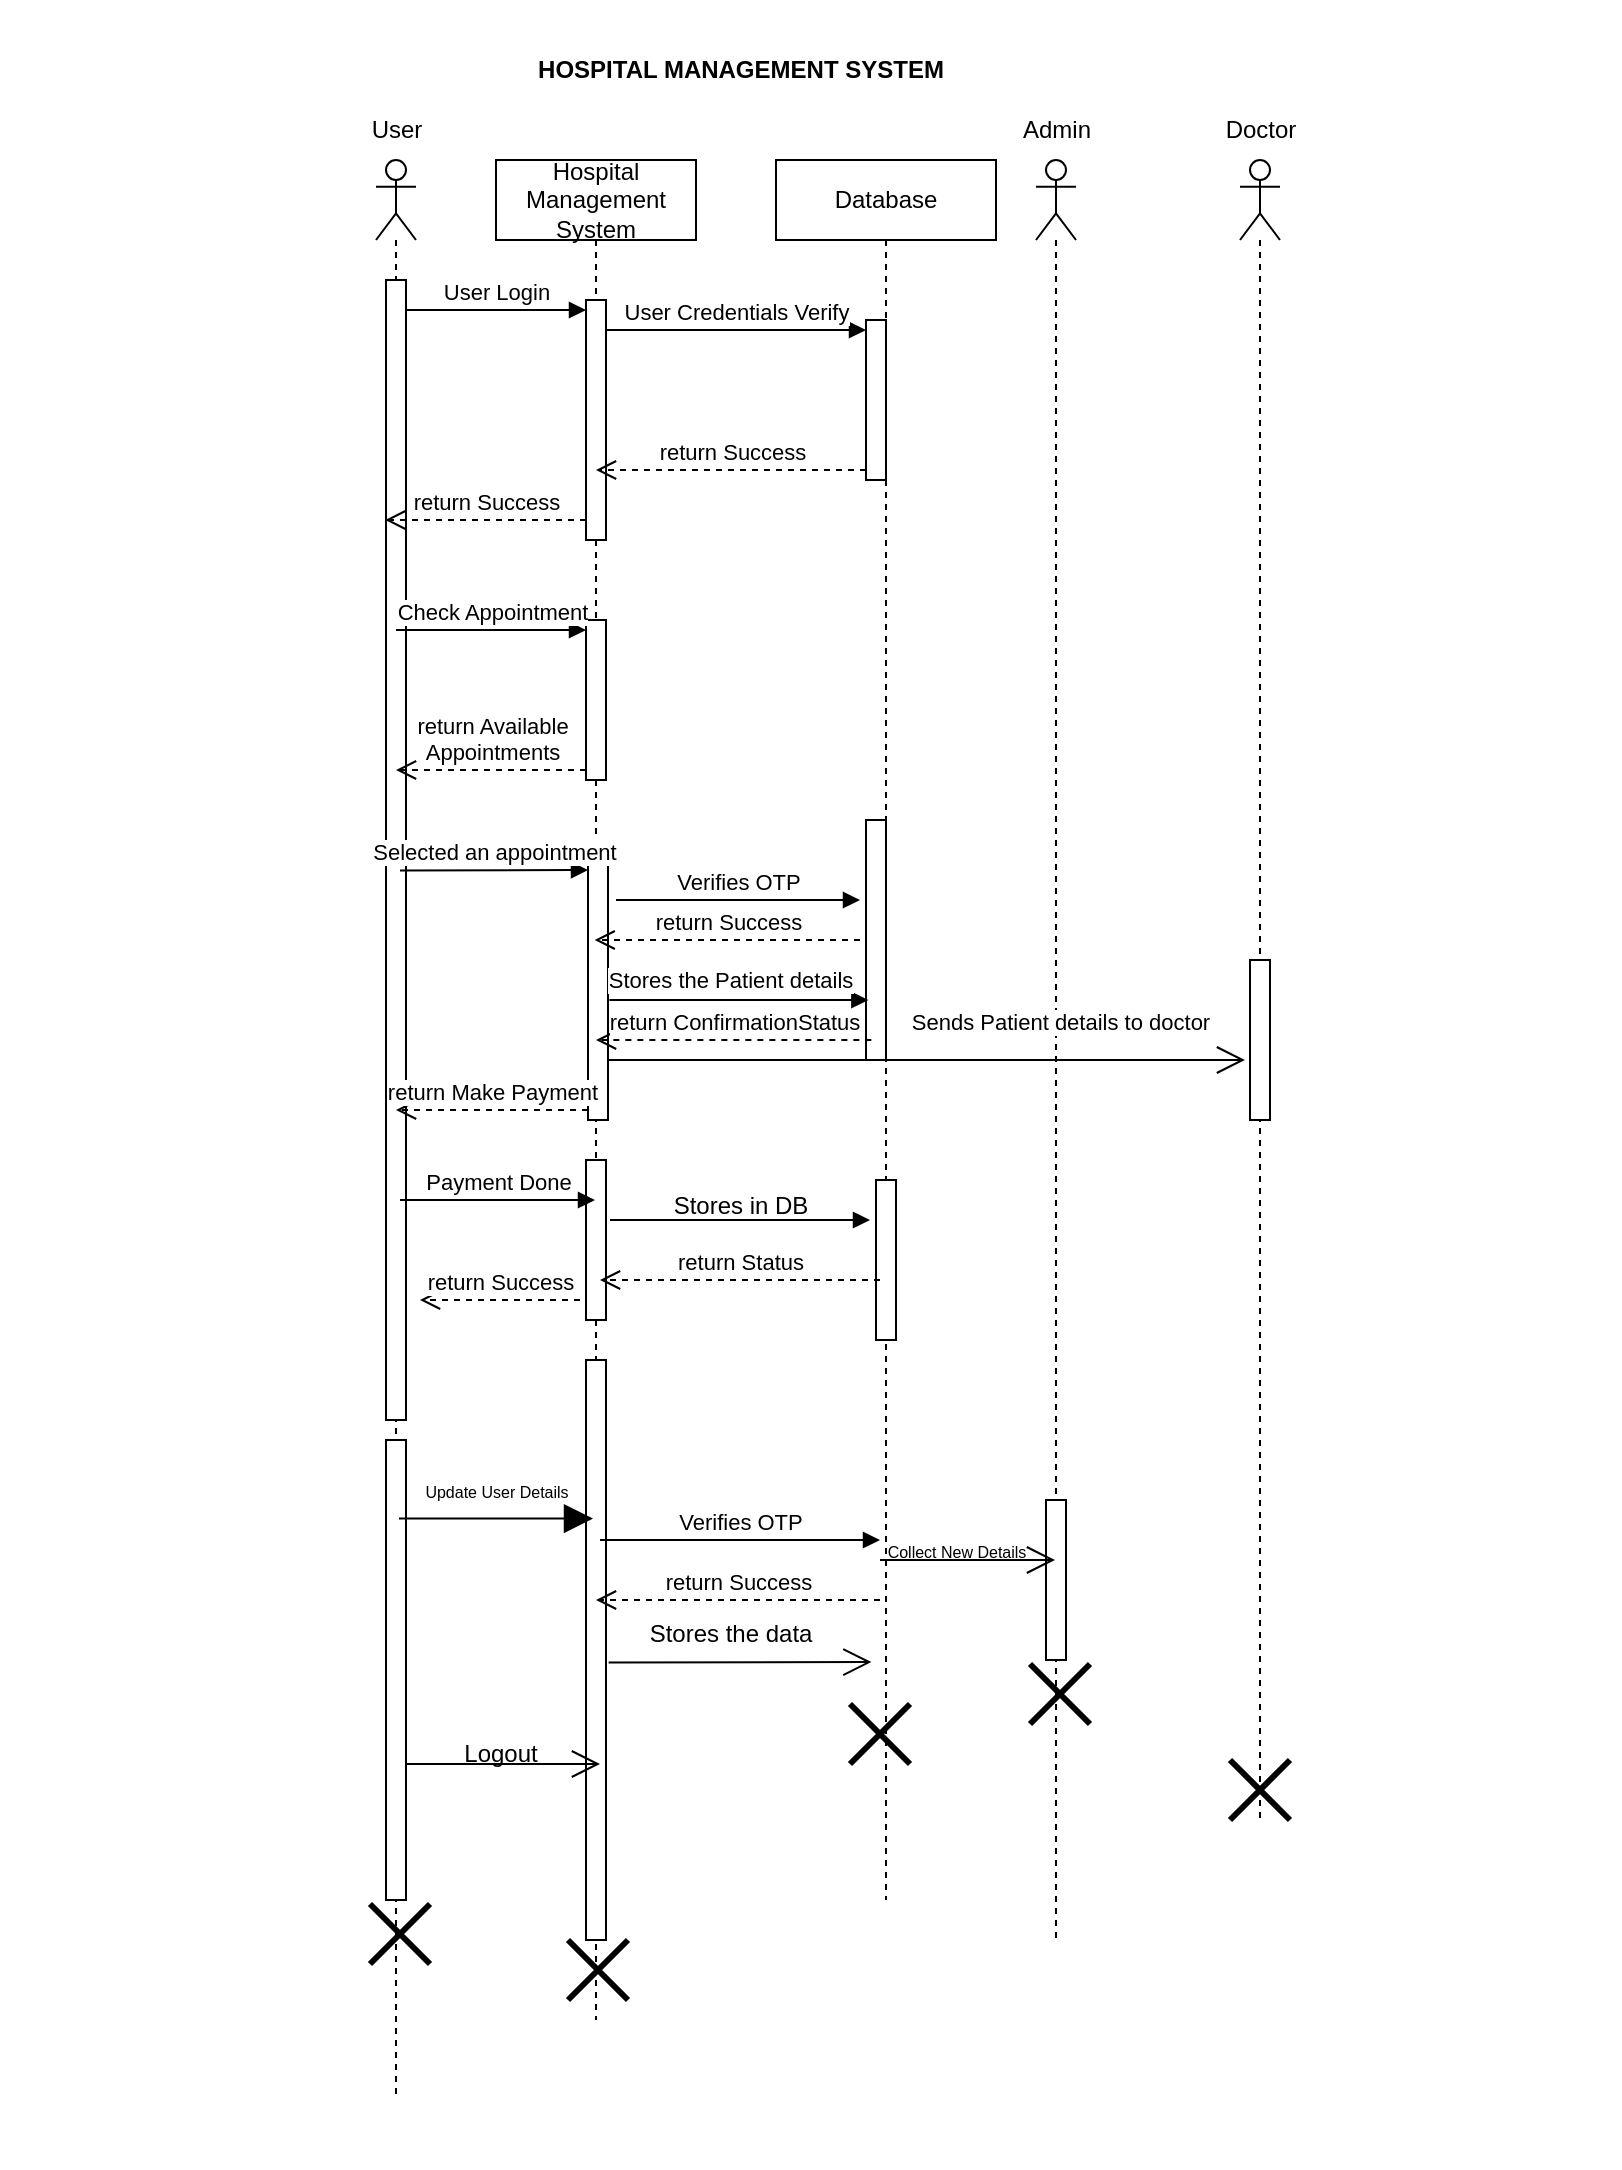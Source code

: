 <mxfile version="24.6.2" type="device">
  <diagram name="Page-1" id="2YBvvXClWsGukQMizWep">
    <mxGraphModel dx="1134" dy="649" grid="1" gridSize="10" guides="1" tooltips="1" connect="1" arrows="1" fold="1" page="1" pageScale="1" pageWidth="850" pageHeight="1100" math="0" shadow="0">
      <root>
        <mxCell id="0" />
        <mxCell id="1" parent="0" />
        <mxCell id="_d03BOu2bw-sFQH5d7TZ-2" value="" style="shape=umlLifeline;perimeter=lifelinePerimeter;whiteSpace=wrap;html=1;container=1;dropTarget=0;collapsible=0;recursiveResize=0;outlineConnect=0;portConstraint=eastwest;newEdgeStyle={&quot;curved&quot;:0,&quot;rounded&quot;:0};participant=umlActor;" parent="1" vertex="1">
          <mxGeometry x="198" y="80" width="20" height="970" as="geometry" />
        </mxCell>
        <mxCell id="_d03BOu2bw-sFQH5d7TZ-51" value="" style="html=1;points=[[0,0,0,0,5],[0,1,0,0,-5],[1,0,0,0,5],[1,1,0,0,-5]];perimeter=orthogonalPerimeter;outlineConnect=0;targetShapes=umlLifeline;portConstraint=eastwest;newEdgeStyle={&quot;curved&quot;:0,&quot;rounded&quot;:0};" parent="_d03BOu2bw-sFQH5d7TZ-2" vertex="1">
          <mxGeometry x="5" y="60" width="10" height="570" as="geometry" />
        </mxCell>
        <mxCell id="_d03BOu2bw-sFQH5d7TZ-56" value="" style="html=1;points=[[0,0,0,0,5],[0,1,0,0,-5],[1,0,0,0,5],[1,1,0,0,-5]];perimeter=orthogonalPerimeter;outlineConnect=0;targetShapes=umlLifeline;portConstraint=eastwest;newEdgeStyle={&quot;curved&quot;:0,&quot;rounded&quot;:0};" parent="_d03BOu2bw-sFQH5d7TZ-2" vertex="1">
          <mxGeometry x="5" y="640" width="10" height="230" as="geometry" />
        </mxCell>
        <mxCell id="_d03BOu2bw-sFQH5d7TZ-3" value="User" style="text;html=1;align=center;verticalAlign=middle;resizable=0;points=[];autosize=1;strokeColor=none;fillColor=none;" parent="1" vertex="1">
          <mxGeometry x="183" y="50" width="50" height="30" as="geometry" />
        </mxCell>
        <mxCell id="_d03BOu2bw-sFQH5d7TZ-4" value="Hospital Management System" style="shape=umlLifeline;perimeter=lifelinePerimeter;whiteSpace=wrap;html=1;container=1;dropTarget=0;collapsible=0;recursiveResize=0;outlineConnect=0;portConstraint=eastwest;newEdgeStyle={&quot;curved&quot;:0,&quot;rounded&quot;:0};" parent="1" vertex="1">
          <mxGeometry x="258" y="80" width="100" height="930" as="geometry" />
        </mxCell>
        <mxCell id="_d03BOu2bw-sFQH5d7TZ-13" value="return Success" style="html=1;verticalAlign=bottom;endArrow=open;dashed=1;endSize=8;curved=0;rounded=0;exitX=0;exitY=1;exitDx=0;exitDy=-5;" parent="_d03BOu2bw-sFQH5d7TZ-4" edge="1">
          <mxGeometry relative="1" as="geometry">
            <mxPoint x="-55.409" y="180" as="targetPoint" />
            <mxPoint x="45" y="180" as="sourcePoint" />
          </mxGeometry>
        </mxCell>
        <mxCell id="_d03BOu2bw-sFQH5d7TZ-14" value="" style="html=1;points=[[0,0,0,0,5],[0,1,0,0,-5],[1,0,0,0,5],[1,1,0,0,-5]];perimeter=orthogonalPerimeter;outlineConnect=0;targetShapes=umlLifeline;portConstraint=eastwest;newEdgeStyle={&quot;curved&quot;:0,&quot;rounded&quot;:0};" parent="_d03BOu2bw-sFQH5d7TZ-4" vertex="1">
          <mxGeometry x="45" y="70" width="10" height="120" as="geometry" />
        </mxCell>
        <mxCell id="_d03BOu2bw-sFQH5d7TZ-18" value="" style="html=1;points=[[0,0,0,0,5],[0,1,0,0,-5],[1,0,0,0,5],[1,1,0,0,-5]];perimeter=orthogonalPerimeter;outlineConnect=0;targetShapes=umlLifeline;portConstraint=eastwest;newEdgeStyle={&quot;curved&quot;:0,&quot;rounded&quot;:0};" parent="_d03BOu2bw-sFQH5d7TZ-4" vertex="1">
          <mxGeometry x="45" y="230" width="10" height="80" as="geometry" />
        </mxCell>
        <mxCell id="_d03BOu2bw-sFQH5d7TZ-25" value="" style="html=1;points=[[0,0,0,0,5],[0,1,0,0,-5],[1,0,0,0,5],[1,1,0,0,-5]];perimeter=orthogonalPerimeter;outlineConnect=0;targetShapes=umlLifeline;portConstraint=eastwest;newEdgeStyle={&quot;curved&quot;:0,&quot;rounded&quot;:0};" parent="_d03BOu2bw-sFQH5d7TZ-4" vertex="1">
          <mxGeometry x="46" y="350" width="10" height="130" as="geometry" />
        </mxCell>
        <mxCell id="_d03BOu2bw-sFQH5d7TZ-47" value="" style="html=1;points=[[0,0,0,0,5],[0,1,0,0,-5],[1,0,0,0,5],[1,1,0,0,-5]];perimeter=orthogonalPerimeter;outlineConnect=0;targetShapes=umlLifeline;portConstraint=eastwest;newEdgeStyle={&quot;curved&quot;:0,&quot;rounded&quot;:0};" parent="_d03BOu2bw-sFQH5d7TZ-4" vertex="1">
          <mxGeometry x="45" y="600" width="10" height="290" as="geometry" />
        </mxCell>
        <mxCell id="_d03BOu2bw-sFQH5d7TZ-64" value="" style="shape=umlDestroy;whiteSpace=wrap;html=1;strokeWidth=3;targetShapes=umlLifeline;" parent="_d03BOu2bw-sFQH5d7TZ-4" vertex="1">
          <mxGeometry x="36" y="890" width="30" height="30" as="geometry" />
        </mxCell>
        <mxCell id="UFNf3k4EdTvCSGpk00fa-2" value="" style="html=1;points=[[0,0,0,0,5],[0,1,0,0,-5],[1,0,0,0,5],[1,1,0,0,-5]];perimeter=orthogonalPerimeter;outlineConnect=0;targetShapes=umlLifeline;portConstraint=eastwest;newEdgeStyle={&quot;curved&quot;:0,&quot;rounded&quot;:0};" parent="_d03BOu2bw-sFQH5d7TZ-4" vertex="1">
          <mxGeometry x="45" y="500" width="10" height="80" as="geometry" />
        </mxCell>
        <mxCell id="_d03BOu2bw-sFQH5d7TZ-5" value="Database" style="shape=umlLifeline;perimeter=lifelinePerimeter;whiteSpace=wrap;html=1;container=1;dropTarget=0;collapsible=0;recursiveResize=0;outlineConnect=0;portConstraint=eastwest;newEdgeStyle={&quot;curved&quot;:0,&quot;rounded&quot;:0};" parent="1" vertex="1">
          <mxGeometry x="398" y="80" width="110" height="870" as="geometry" />
        </mxCell>
        <mxCell id="_d03BOu2bw-sFQH5d7TZ-15" value="" style="html=1;points=[[0,0,0,0,5],[0,1,0,0,-5],[1,0,0,0,5],[1,1,0,0,-5]];perimeter=orthogonalPerimeter;outlineConnect=0;targetShapes=umlLifeline;portConstraint=eastwest;newEdgeStyle={&quot;curved&quot;:0,&quot;rounded&quot;:0};" parent="_d03BOu2bw-sFQH5d7TZ-5" vertex="1">
          <mxGeometry x="45" y="80" width="10" height="80" as="geometry" />
        </mxCell>
        <mxCell id="_d03BOu2bw-sFQH5d7TZ-28" value="" style="html=1;points=[[0,0,0,0,5],[0,1,0,0,-5],[1,0,0,0,5],[1,1,0,0,-5]];perimeter=orthogonalPerimeter;outlineConnect=0;targetShapes=umlLifeline;portConstraint=eastwest;newEdgeStyle={&quot;curved&quot;:0,&quot;rounded&quot;:0};" parent="_d03BOu2bw-sFQH5d7TZ-5" vertex="1">
          <mxGeometry x="45" y="330" width="10" height="120" as="geometry" />
        </mxCell>
        <mxCell id="PATUF-ThluSDB5zZ_g1W-3" value="" style="html=1;points=[[0,0,0,0,5],[0,1,0,0,-5],[1,0,0,0,5],[1,1,0,0,-5]];perimeter=orthogonalPerimeter;outlineConnect=0;targetShapes=umlLifeline;portConstraint=eastwest;newEdgeStyle={&quot;curved&quot;:0,&quot;rounded&quot;:0};" parent="_d03BOu2bw-sFQH5d7TZ-5" vertex="1">
          <mxGeometry x="50" y="510" width="10" height="80" as="geometry" />
        </mxCell>
        <mxCell id="_d03BOu2bw-sFQH5d7TZ-6" value="" style="shape=umlLifeline;perimeter=lifelinePerimeter;whiteSpace=wrap;html=1;container=1;dropTarget=0;collapsible=0;recursiveResize=0;outlineConnect=0;portConstraint=eastwest;newEdgeStyle={&quot;curved&quot;:0,&quot;rounded&quot;:0};participant=umlActor;" parent="1" vertex="1">
          <mxGeometry x="528" y="80" width="20" height="890" as="geometry" />
        </mxCell>
        <mxCell id="UFNf3k4EdTvCSGpk00fa-11" value="" style="html=1;points=[[0,0,0,0,5],[0,1,0,0,-5],[1,0,0,0,5],[1,1,0,0,-5]];perimeter=orthogonalPerimeter;outlineConnect=0;targetShapes=umlLifeline;portConstraint=eastwest;newEdgeStyle={&quot;curved&quot;:0,&quot;rounded&quot;:0};" parent="_d03BOu2bw-sFQH5d7TZ-6" vertex="1">
          <mxGeometry x="5" y="670" width="10" height="80" as="geometry" />
        </mxCell>
        <mxCell id="_d03BOu2bw-sFQH5d7TZ-7" value="Admin" style="text;html=1;align=center;verticalAlign=middle;resizable=0;points=[];autosize=1;strokeColor=none;fillColor=none;" parent="1" vertex="1">
          <mxGeometry x="508" y="50" width="60" height="30" as="geometry" />
        </mxCell>
        <mxCell id="_d03BOu2bw-sFQH5d7TZ-12" value="User Login" style="html=1;verticalAlign=bottom;endArrow=block;curved=0;rounded=0;entryX=0;entryY=0;entryDx=0;entryDy=5;" parent="1" source="_d03BOu2bw-sFQH5d7TZ-51" target="_d03BOu2bw-sFQH5d7TZ-14" edge="1">
          <mxGeometry relative="1" as="geometry">
            <mxPoint x="220" y="155" as="sourcePoint" />
            <mxPoint x="308" y="155" as="targetPoint" />
          </mxGeometry>
        </mxCell>
        <mxCell id="_d03BOu2bw-sFQH5d7TZ-16" value="User Credentials Verify" style="html=1;verticalAlign=bottom;endArrow=block;curved=0;rounded=0;entryX=0;entryY=0;entryDx=0;entryDy=5;" parent="1" source="_d03BOu2bw-sFQH5d7TZ-14" target="_d03BOu2bw-sFQH5d7TZ-15" edge="1">
          <mxGeometry relative="1" as="geometry">
            <mxPoint x="318" y="165" as="sourcePoint" />
          </mxGeometry>
        </mxCell>
        <mxCell id="_d03BOu2bw-sFQH5d7TZ-17" value="return Success" style="html=1;verticalAlign=bottom;endArrow=open;dashed=1;endSize=8;curved=0;rounded=0;exitX=0;exitY=1;exitDx=0;exitDy=-5;" parent="1" source="_d03BOu2bw-sFQH5d7TZ-15" target="_d03BOu2bw-sFQH5d7TZ-4" edge="1">
          <mxGeometry relative="1" as="geometry">
            <mxPoint x="318" y="240" as="targetPoint" />
          </mxGeometry>
        </mxCell>
        <mxCell id="_d03BOu2bw-sFQH5d7TZ-19" value="Check Appointment" style="html=1;verticalAlign=bottom;endArrow=block;curved=0;rounded=0;entryX=0;entryY=0;entryDx=0;entryDy=5;" parent="1" source="_d03BOu2bw-sFQH5d7TZ-2" target="_d03BOu2bw-sFQH5d7TZ-18" edge="1">
          <mxGeometry relative="1" as="geometry">
            <mxPoint x="233" y="315" as="sourcePoint" />
          </mxGeometry>
        </mxCell>
        <mxCell id="_d03BOu2bw-sFQH5d7TZ-20" value="return Available&lt;div&gt;Appointments&lt;/div&gt;" style="html=1;verticalAlign=bottom;endArrow=open;dashed=1;endSize=8;curved=0;rounded=0;exitX=0;exitY=1;exitDx=0;exitDy=-5;" parent="1" source="_d03BOu2bw-sFQH5d7TZ-18" target="_d03BOu2bw-sFQH5d7TZ-2" edge="1">
          <mxGeometry x="0.005" relative="1" as="geometry">
            <mxPoint x="233" y="385" as="targetPoint" />
            <mxPoint as="offset" />
          </mxGeometry>
        </mxCell>
        <mxCell id="_d03BOu2bw-sFQH5d7TZ-23" value="" style="html=1;verticalAlign=bottom;endArrow=block;curved=0;rounded=0;" parent="1" edge="1">
          <mxGeometry width="80" relative="1" as="geometry">
            <mxPoint x="314.68" y="500" as="sourcePoint" />
            <mxPoint x="444.18" y="500" as="targetPoint" />
          </mxGeometry>
        </mxCell>
        <mxCell id="_d03BOu2bw-sFQH5d7TZ-31" value="Stores the Patient details" style="edgeLabel;html=1;align=center;verticalAlign=middle;resizable=0;points=[];" parent="_d03BOu2bw-sFQH5d7TZ-23" vertex="1" connectable="0">
          <mxGeometry x="-0.162" y="5" relative="1" as="geometry">
            <mxPoint x="6" y="-5" as="offset" />
          </mxGeometry>
        </mxCell>
        <mxCell id="_d03BOu2bw-sFQH5d7TZ-26" value="Selected an appointment" style="html=1;verticalAlign=bottom;endArrow=block;curved=0;rounded=0;entryX=0;entryY=0;entryDx=0;entryDy=5;exitX=0.7;exitY=0.518;exitDx=0;exitDy=0;exitPerimeter=0;" parent="1" source="_d03BOu2bw-sFQH5d7TZ-51" target="_d03BOu2bw-sFQH5d7TZ-25" edge="1">
          <mxGeometry relative="1" as="geometry">
            <mxPoint x="220" y="435" as="sourcePoint" />
          </mxGeometry>
        </mxCell>
        <mxCell id="_d03BOu2bw-sFQH5d7TZ-27" value="return Make Payment" style="html=1;verticalAlign=bottom;endArrow=open;dashed=1;endSize=8;curved=0;rounded=0;exitX=0;exitY=1;exitDx=0;exitDy=-5;" parent="1" source="_d03BOu2bw-sFQH5d7TZ-25" target="_d03BOu2bw-sFQH5d7TZ-2" edge="1">
          <mxGeometry relative="1" as="geometry">
            <mxPoint x="234" y="505" as="targetPoint" />
          </mxGeometry>
        </mxCell>
        <mxCell id="_d03BOu2bw-sFQH5d7TZ-32" value="return ConfirmationStatus" style="html=1;verticalAlign=bottom;endArrow=open;dashed=1;endSize=8;curved=0;rounded=0;exitX=0;exitY=1;exitDx=0;exitDy=-5;" parent="1" edge="1">
          <mxGeometry relative="1" as="geometry">
            <mxPoint x="308.004" y="520" as="targetPoint" />
            <mxPoint x="445.68" y="520" as="sourcePoint" />
          </mxGeometry>
        </mxCell>
        <mxCell id="_d03BOu2bw-sFQH5d7TZ-35" value="Verifies OTP" style="html=1;verticalAlign=bottom;endArrow=block;curved=0;rounded=0;" parent="1" edge="1">
          <mxGeometry relative="1" as="geometry">
            <mxPoint x="318" y="450" as="sourcePoint" />
            <mxPoint x="440" y="450" as="targetPoint" />
          </mxGeometry>
        </mxCell>
        <mxCell id="_d03BOu2bw-sFQH5d7TZ-36" value="return Success" style="html=1;verticalAlign=bottom;endArrow=open;dashed=1;endSize=8;curved=0;rounded=0;" parent="1" edge="1">
          <mxGeometry relative="1" as="geometry">
            <mxPoint x="307.324" y="470" as="targetPoint" />
            <mxPoint x="440" y="470" as="sourcePoint" />
          </mxGeometry>
        </mxCell>
        <mxCell id="_d03BOu2bw-sFQH5d7TZ-52" value="" style="endArrow=open;endFill=1;endSize=12;html=1;rounded=0;exitX=-0.014;exitY=0.74;exitDx=0;exitDy=0;exitPerimeter=0;" parent="1" edge="1">
          <mxGeometry width="160" relative="1" as="geometry">
            <mxPoint x="314.3" y="831.25" as="sourcePoint" />
            <mxPoint x="445.7" y="831.05" as="targetPoint" />
          </mxGeometry>
        </mxCell>
        <mxCell id="_d03BOu2bw-sFQH5d7TZ-54" value="Stores the data" style="text;html=1;align=center;verticalAlign=middle;resizable=0;points=[];autosize=1;strokeColor=none;fillColor=none;" parent="1" vertex="1">
          <mxGeometry x="325" y="802" width="100" height="30" as="geometry" />
        </mxCell>
        <mxCell id="_d03BOu2bw-sFQH5d7TZ-58" value="" style="endArrow=block;endFill=1;endSize=12;html=1;rounded=0;verticalAlign=bottom;curved=0;" parent="1" edge="1">
          <mxGeometry width="160" relative="1" as="geometry">
            <mxPoint x="209.5" y="759.29" as="sourcePoint" />
            <mxPoint x="306.5" y="759.29" as="targetPoint" />
          </mxGeometry>
        </mxCell>
        <mxCell id="_d03BOu2bw-sFQH5d7TZ-59" value="&lt;font style=&quot;font-size: 8px;&quot;&gt;Update User Details&lt;/font&gt;" style="text;html=1;align=center;verticalAlign=middle;resizable=0;points=[];autosize=1;strokeColor=none;fillColor=none;" parent="1" vertex="1">
          <mxGeometry x="208" y="730" width="100" height="30" as="geometry" />
        </mxCell>
        <mxCell id="_d03BOu2bw-sFQH5d7TZ-60" value="" style="endArrow=open;endFill=1;endSize=12;html=1;rounded=0;" parent="1" source="_d03BOu2bw-sFQH5d7TZ-56" edge="1">
          <mxGeometry width="160" relative="1" as="geometry">
            <mxPoint x="220" y="882" as="sourcePoint" />
            <mxPoint x="310" y="882" as="targetPoint" />
          </mxGeometry>
        </mxCell>
        <mxCell id="_d03BOu2bw-sFQH5d7TZ-61" value="Logout" style="text;html=1;align=center;verticalAlign=middle;resizable=0;points=[];autosize=1;strokeColor=none;fillColor=none;" parent="1" vertex="1">
          <mxGeometry x="230" y="862" width="60" height="30" as="geometry" />
        </mxCell>
        <mxCell id="_d03BOu2bw-sFQH5d7TZ-63" value="" style="shape=umlDestroy;whiteSpace=wrap;html=1;strokeWidth=3;targetShapes=umlLifeline;" parent="1" vertex="1">
          <mxGeometry x="195" y="952" width="30" height="30" as="geometry" />
        </mxCell>
        <mxCell id="_d03BOu2bw-sFQH5d7TZ-65" value="" style="shape=umlDestroy;whiteSpace=wrap;html=1;strokeWidth=3;targetShapes=umlLifeline;" parent="1" vertex="1">
          <mxGeometry x="435" y="852" width="30" height="30" as="geometry" />
        </mxCell>
        <mxCell id="_d03BOu2bw-sFQH5d7TZ-66" value="" style="shape=umlDestroy;whiteSpace=wrap;html=1;strokeWidth=3;targetShapes=umlLifeline;" parent="1" vertex="1">
          <mxGeometry x="525" y="832" width="30" height="30" as="geometry" />
        </mxCell>
        <mxCell id="_d03BOu2bw-sFQH5d7TZ-68" value="" style="text;strokeColor=none;fillColor=none;align=left;verticalAlign=middle;spacingTop=-1;spacingLeft=4;spacingRight=4;rotatable=0;labelPosition=right;points=[];portConstraint=eastwest;" parent="1" vertex="1">
          <mxGeometry x="10" y="360" width="20" height="14" as="geometry" />
        </mxCell>
        <mxCell id="_d03BOu2bw-sFQH5d7TZ-69" value="" style="text;strokeColor=none;fillColor=none;align=left;verticalAlign=middle;spacingTop=-1;spacingLeft=4;spacingRight=4;rotatable=0;labelPosition=right;points=[];portConstraint=eastwest;" parent="1" vertex="1">
          <mxGeometry x="800" y="430" width="20" height="14" as="geometry" />
        </mxCell>
        <mxCell id="_d03BOu2bw-sFQH5d7TZ-70" value="" style="text;strokeColor=none;fillColor=none;align=left;verticalAlign=middle;spacingTop=-1;spacingLeft=4;spacingRight=4;rotatable=0;labelPosition=right;points=[];portConstraint=eastwest;" parent="1" vertex="1">
          <mxGeometry x="405" width="20" height="14" as="geometry" />
        </mxCell>
        <mxCell id="_d03BOu2bw-sFQH5d7TZ-71" value="" style="text;strokeColor=none;fillColor=none;align=left;verticalAlign=middle;spacingTop=-1;spacingLeft=4;spacingRight=4;rotatable=0;labelPosition=right;points=[];portConstraint=eastwest;" parent="1" vertex="1">
          <mxGeometry x="422" y="940" width="20" height="14" as="geometry" />
        </mxCell>
        <mxCell id="UFNf3k4EdTvCSGpk00fa-1" value="Payment Done" style="html=1;verticalAlign=bottom;endArrow=block;curved=0;rounded=0;" parent="1" target="_d03BOu2bw-sFQH5d7TZ-4" edge="1">
          <mxGeometry width="80" relative="1" as="geometry">
            <mxPoint x="210" y="600" as="sourcePoint" />
            <mxPoint x="290" y="600" as="targetPoint" />
          </mxGeometry>
        </mxCell>
        <mxCell id="UFNf3k4EdTvCSGpk00fa-3" value="" style="endArrow=block;endFill=1;html=1;edgeStyle=orthogonalEdgeStyle;align=left;verticalAlign=top;rounded=0;" parent="1" edge="1">
          <mxGeometry x="-1" relative="1" as="geometry">
            <mxPoint x="315" y="610" as="sourcePoint" />
            <mxPoint x="445" y="610" as="targetPoint" />
            <Array as="points">
              <mxPoint x="345" y="610" />
              <mxPoint x="345" y="610" />
            </Array>
          </mxGeometry>
        </mxCell>
        <mxCell id="UFNf3k4EdTvCSGpk00fa-5" value="Stores in DB" style="text;html=1;align=center;verticalAlign=middle;resizable=0;points=[];autosize=1;strokeColor=none;fillColor=none;" parent="1" vertex="1">
          <mxGeometry x="335" y="588" width="90" height="30" as="geometry" />
        </mxCell>
        <mxCell id="UFNf3k4EdTvCSGpk00fa-6" value="return Status" style="html=1;verticalAlign=bottom;endArrow=open;dashed=1;endSize=8;curved=0;rounded=0;" parent="1" edge="1">
          <mxGeometry relative="1" as="geometry">
            <mxPoint x="450" y="640" as="sourcePoint" />
            <mxPoint x="310" y="640" as="targetPoint" />
          </mxGeometry>
        </mxCell>
        <mxCell id="UFNf3k4EdTvCSGpk00fa-7" value="return Success" style="html=1;verticalAlign=bottom;endArrow=open;dashed=1;endSize=8;curved=0;rounded=0;" parent="1" edge="1">
          <mxGeometry relative="1" as="geometry">
            <mxPoint x="300" y="650" as="sourcePoint" />
            <mxPoint x="220" y="650" as="targetPoint" />
          </mxGeometry>
        </mxCell>
        <mxCell id="UFNf3k4EdTvCSGpk00fa-8" value="Verifies OTP" style="html=1;verticalAlign=bottom;endArrow=block;curved=0;rounded=0;" parent="1" edge="1">
          <mxGeometry width="80" relative="1" as="geometry">
            <mxPoint x="310" y="770" as="sourcePoint" />
            <mxPoint x="450" y="770" as="targetPoint" />
          </mxGeometry>
        </mxCell>
        <mxCell id="UFNf3k4EdTvCSGpk00fa-9" value="return Success" style="html=1;verticalAlign=bottom;endArrow=open;dashed=1;endSize=8;curved=0;rounded=0;" parent="1" target="_d03BOu2bw-sFQH5d7TZ-4" edge="1">
          <mxGeometry relative="1" as="geometry">
            <mxPoint x="450" y="800" as="sourcePoint" />
            <mxPoint x="370" y="800" as="targetPoint" />
          </mxGeometry>
        </mxCell>
        <mxCell id="UFNf3k4EdTvCSGpk00fa-10" value="" style="endArrow=open;endFill=1;endSize=12;html=1;rounded=0;" parent="1" target="_d03BOu2bw-sFQH5d7TZ-6" edge="1">
          <mxGeometry width="160" relative="1" as="geometry">
            <mxPoint x="450" y="780" as="sourcePoint" />
            <mxPoint x="610" y="780" as="targetPoint" />
          </mxGeometry>
        </mxCell>
        <mxCell id="UFNf3k4EdTvCSGpk00fa-12" value="&lt;font style=&quot;font-size: 8px;&quot;&gt;Collect New Details&lt;/font&gt;" style="text;html=1;align=center;verticalAlign=middle;resizable=0;points=[];autosize=1;strokeColor=none;fillColor=none;" parent="1" vertex="1">
          <mxGeometry x="443" y="760" width="90" height="30" as="geometry" />
        </mxCell>
        <mxCell id="PATUF-ThluSDB5zZ_g1W-4" value="&lt;b&gt;HOSPITAL MANAGEMENT SYSTEM&lt;/b&gt;" style="text;html=1;align=center;verticalAlign=middle;resizable=0;points=[];autosize=1;strokeColor=none;fillColor=none;" parent="1" vertex="1">
          <mxGeometry x="265" y="20" width="230" height="30" as="geometry" />
        </mxCell>
        <mxCell id="PATUF-ThluSDB5zZ_g1W-5" value="" style="text;strokeColor=none;fillColor=none;align=left;verticalAlign=middle;spacingTop=-1;spacingLeft=4;spacingRight=4;rotatable=0;labelPosition=right;points=[];portConstraint=eastwest;" parent="1" vertex="1">
          <mxGeometry x="385" y="7" width="20" height="14" as="geometry" />
        </mxCell>
        <mxCell id="PATUF-ThluSDB5zZ_g1W-6" value="" style="text;strokeColor=none;fillColor=none;align=left;verticalAlign=middle;spacingTop=-1;spacingLeft=4;spacingRight=4;rotatable=0;labelPosition=right;points=[];portConstraint=eastwest;" parent="1" vertex="1">
          <mxGeometry x="630" y="419" width="20" height="14" as="geometry" />
        </mxCell>
        <mxCell id="PATUF-ThluSDB5zZ_g1W-7" value="" style="text;strokeColor=none;fillColor=none;align=left;verticalAlign=middle;spacingTop=-1;spacingLeft=4;spacingRight=4;rotatable=0;labelPosition=right;points=[];portConstraint=eastwest;" parent="1" vertex="1">
          <mxGeometry x="90" y="420" width="20" height="14" as="geometry" />
        </mxCell>
        <mxCell id="PATUF-ThluSDB5zZ_g1W-8" value="" style="text;strokeColor=none;fillColor=none;align=left;verticalAlign=middle;spacingTop=-1;spacingLeft=4;spacingRight=4;rotatable=0;labelPosition=right;points=[];portConstraint=eastwest;" parent="1" vertex="1">
          <mxGeometry x="370" y="1070" width="20" height="14" as="geometry" />
        </mxCell>
        <mxCell id="1-yz7baAePIUy2asTI9G-3" value="" style="shape=umlLifeline;perimeter=lifelinePerimeter;whiteSpace=wrap;html=1;container=1;dropTarget=0;collapsible=0;recursiveResize=0;outlineConnect=0;portConstraint=eastwest;newEdgeStyle={&quot;curved&quot;:0,&quot;rounded&quot;:0};participant=umlActor;" vertex="1" parent="1">
          <mxGeometry x="630" y="80" width="20" height="830" as="geometry" />
        </mxCell>
        <mxCell id="1-yz7baAePIUy2asTI9G-6" value="" style="html=1;points=[[0,0,0,0,5],[0,1,0,0,-5],[1,0,0,0,5],[1,1,0,0,-5]];perimeter=orthogonalPerimeter;outlineConnect=0;targetShapes=umlLifeline;portConstraint=eastwest;newEdgeStyle={&quot;curved&quot;:0,&quot;rounded&quot;:0};" vertex="1" parent="1-yz7baAePIUy2asTI9G-3">
          <mxGeometry x="5" y="400" width="10" height="80" as="geometry" />
        </mxCell>
        <mxCell id="1-yz7baAePIUy2asTI9G-4" value="Doctor" style="text;html=1;align=center;verticalAlign=middle;resizable=0;points=[];autosize=1;strokeColor=none;fillColor=none;" vertex="1" parent="1">
          <mxGeometry x="610" y="50" width="60" height="30" as="geometry" />
        </mxCell>
        <mxCell id="1-yz7baAePIUy2asTI9G-9" value="Sends Patient details to doctor" style="html=1;verticalAlign=bottom;endArrow=open;curved=0;rounded=0;endFill=1;endSize=12;" edge="1" parent="1" source="_d03BOu2bw-sFQH5d7TZ-25">
          <mxGeometry x="0.419" y="10" width="80" relative="1" as="geometry">
            <mxPoint x="320" y="530" as="sourcePoint" />
            <mxPoint x="632.5" y="530" as="targetPoint" />
            <mxPoint as="offset" />
          </mxGeometry>
        </mxCell>
        <mxCell id="1-yz7baAePIUy2asTI9G-10" value="" style="shape=umlDestroy;whiteSpace=wrap;html=1;strokeWidth=3;targetShapes=umlLifeline;" vertex="1" parent="1">
          <mxGeometry x="625" y="880" width="30" height="30" as="geometry" />
        </mxCell>
      </root>
    </mxGraphModel>
  </diagram>
</mxfile>
